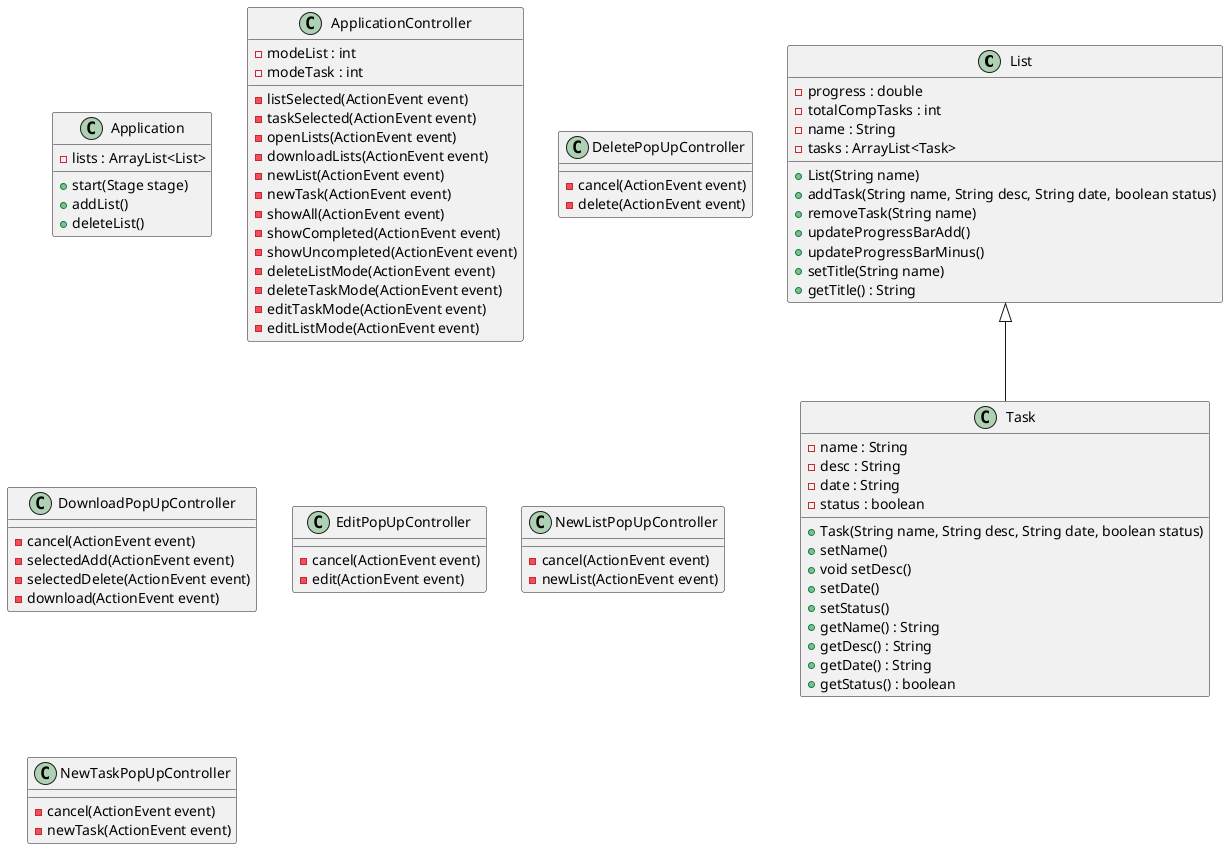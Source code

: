 @startuml

List <|-- Task

class Application{
'attributes
    - lists : ArrayList<List>

'methods
    +start(Stage stage)
    +addList()
    +deleteList()
}

class List{
'attributes
    - progress : double
    - totalCompTasks : int
    - name : String
    - tasks : ArrayList<Task>

'methods
    +List(String name)
    +addTask(String name, String desc, String date, boolean status)
    +removeTask(String name)
    +updateProgressBarAdd()
    +updateProgressBarMinus()
    +setTitle(String name)
    +getTitle() : String

}

class Task {
'attributes
    - name : String
    - desc : String
    - date : String
    - status : boolean

'methods
    +Task(String name, String desc, String date, boolean status)
    +setName()
    +void setDesc()
    +setDate()
    +setStatus()
    +getName() : String
    +getDesc() : String
    +getDate() : String
    +getStatus() : boolean
}

class ApplicationController{
'attributes
    -modeList : int
    -modeTask : int

'methods
    -listSelected(ActionEvent event)
    -taskSelected(ActionEvent event)
    -openLists(ActionEvent event)
    -downloadLists(ActionEvent event)
    -newList(ActionEvent event)
    -newTask(ActionEvent event)
    -showAll(ActionEvent event)
    -showCompleted(ActionEvent event)
    -showUncompleted(ActionEvent event)
    -deleteListMode(ActionEvent event)
    -deleteTaskMode(ActionEvent event)
    -editTaskMode(ActionEvent event)
    -editListMode(ActionEvent event)

}

class DeletePopUpController{
'methods
    -cancel(ActionEvent event)
    -delete(ActionEvent event)
}

class DownloadPopUpController{
'methods
    -cancel(ActionEvent event)
    -selectedAdd(ActionEvent event)
    -selectedDelete(ActionEvent event)
    -download(ActionEvent event)
}

class EditPopUpController{
'methods
    -cancel(ActionEvent event)
    -edit(ActionEvent event)
}

class NewListPopUpController{
'methods
    -cancel(ActionEvent event)
    -newList(ActionEvent event)
}

class NewTaskPopUpController{
'methods
    -cancel(ActionEvent event)
    -newTask(ActionEvent event)
}


@enduml